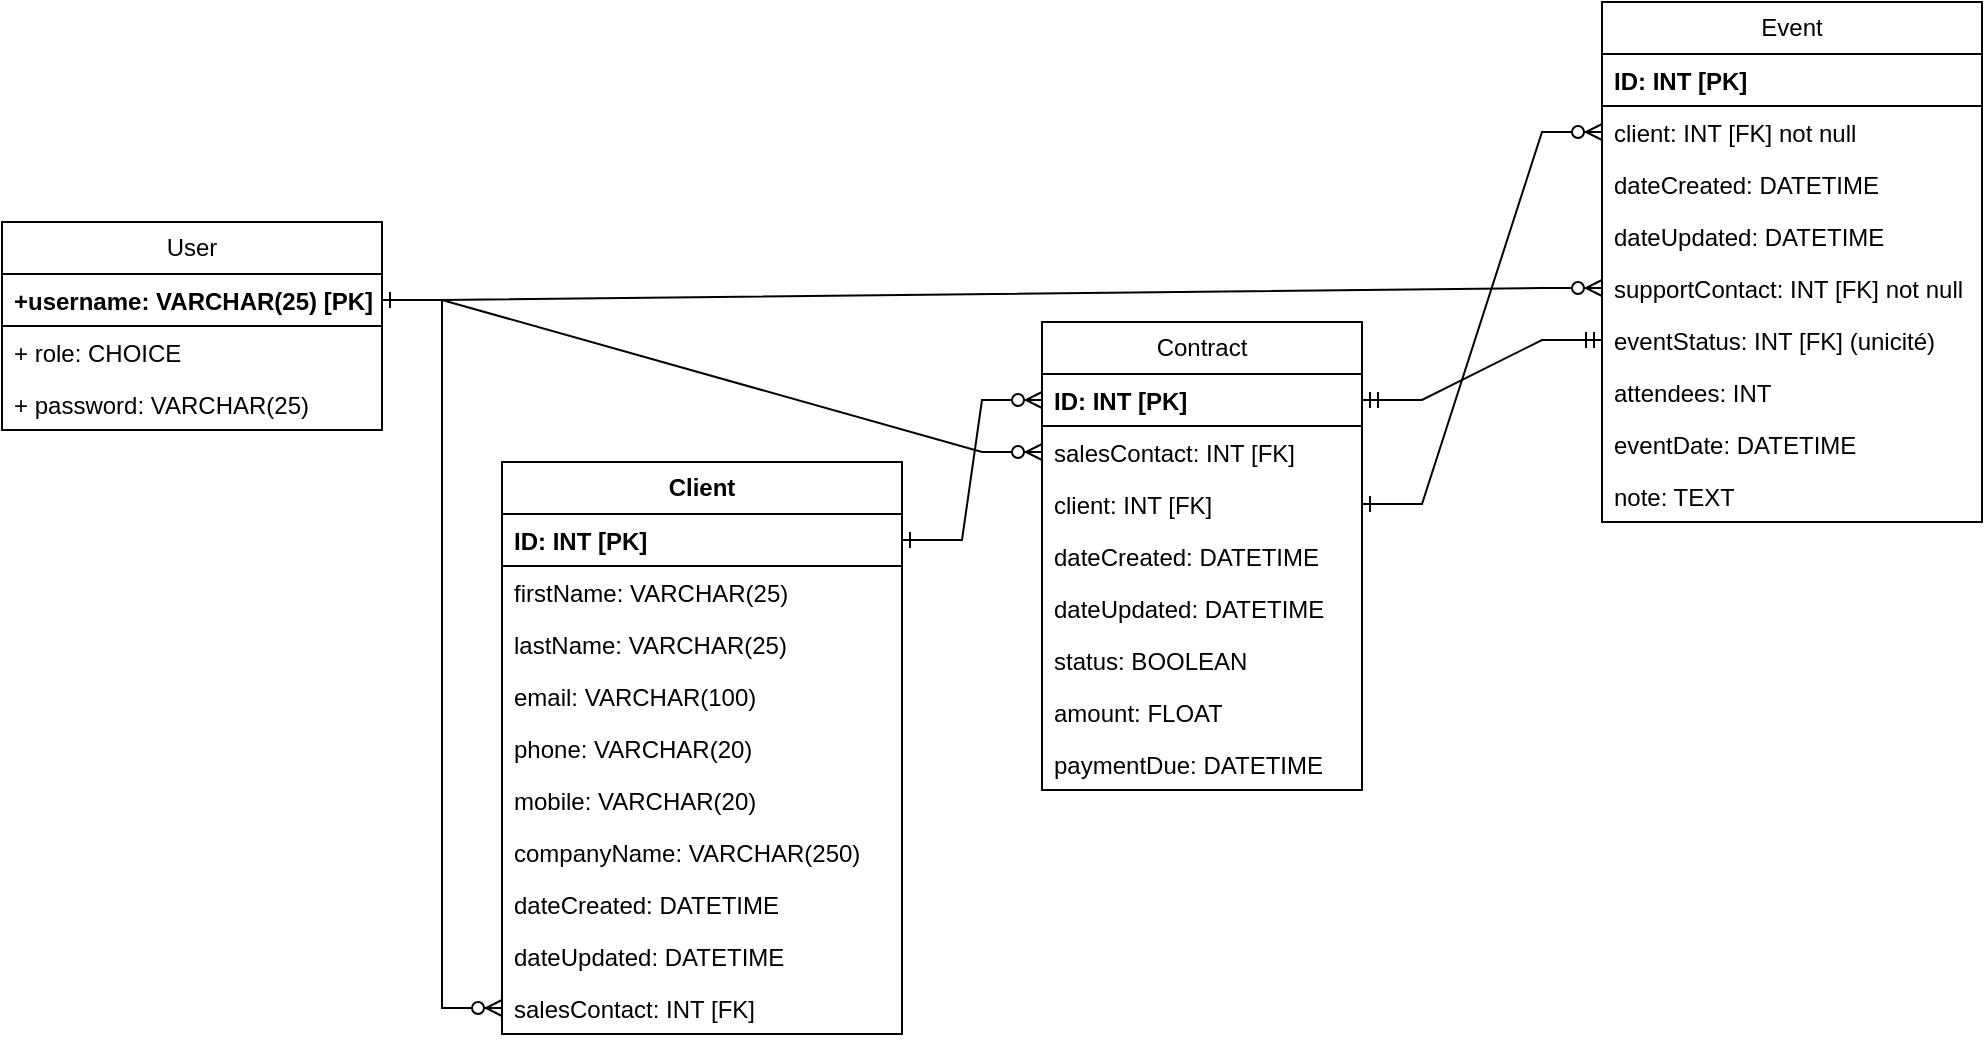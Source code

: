 <mxfile version="21.2.3" type="github">
  <diagram id="R2lEEEUBdFMjLlhIrx00" name="Page-1">
    <mxGraphModel dx="799" dy="439" grid="1" gridSize="10" guides="1" tooltips="1" connect="1" arrows="1" fold="1" page="1" pageScale="1" pageWidth="850" pageHeight="1100" math="0" shadow="0" extFonts="Permanent Marker^https://fonts.googleapis.com/css?family=Permanent+Marker">
      <root>
        <mxCell id="0" />
        <mxCell id="1" parent="0" />
        <mxCell id="2LCNzhsqRDMmrgR8RLJ1-4" value="Event" style="swimlane;fontStyle=0;childLayout=stackLayout;horizontal=1;startSize=26;fillColor=none;horizontalStack=0;resizeParent=1;resizeParentMax=0;resizeLast=0;collapsible=1;marginBottom=0;whiteSpace=wrap;html=1;" parent="1" vertex="1">
          <mxGeometry x="920" y="130" width="190" height="260" as="geometry" />
        </mxCell>
        <mxCell id="2LCNzhsqRDMmrgR8RLJ1-5" value="&lt;b&gt;ID: INT [PK]&lt;/b&gt;" style="text;strokeColor=default;fillColor=none;align=left;verticalAlign=top;spacingLeft=4;spacingRight=4;overflow=hidden;rotatable=0;points=[[0,0.5],[1,0.5]];portConstraint=eastwest;whiteSpace=wrap;html=1;" parent="2LCNzhsqRDMmrgR8RLJ1-4" vertex="1">
          <mxGeometry y="26" width="190" height="26" as="geometry" />
        </mxCell>
        <mxCell id="2LCNzhsqRDMmrgR8RLJ1-6" value="client: INT [FK] not null" style="text;strokeColor=none;fillColor=none;align=left;verticalAlign=top;spacingLeft=4;spacingRight=4;overflow=hidden;rotatable=0;points=[[0,0.5],[1,0.5]];portConstraint=eastwest;whiteSpace=wrap;html=1;" parent="2LCNzhsqRDMmrgR8RLJ1-4" vertex="1">
          <mxGeometry y="52" width="190" height="26" as="geometry" />
        </mxCell>
        <mxCell id="2LCNzhsqRDMmrgR8RLJ1-7" value="dateCreated: DATETIME" style="text;strokeColor=none;fillColor=none;align=left;verticalAlign=top;spacingLeft=4;spacingRight=4;overflow=hidden;rotatable=0;points=[[0,0.5],[1,0.5]];portConstraint=eastwest;whiteSpace=wrap;html=1;" parent="2LCNzhsqRDMmrgR8RLJ1-4" vertex="1">
          <mxGeometry y="78" width="190" height="26" as="geometry" />
        </mxCell>
        <mxCell id="2LCNzhsqRDMmrgR8RLJ1-8" value="dateUpdated: DATETIME" style="text;strokeColor=none;fillColor=none;align=left;verticalAlign=top;spacingLeft=4;spacingRight=4;overflow=hidden;rotatable=0;points=[[0,0.5],[1,0.5]];portConstraint=eastwest;whiteSpace=wrap;html=1;" parent="2LCNzhsqRDMmrgR8RLJ1-4" vertex="1">
          <mxGeometry y="104" width="190" height="26" as="geometry" />
        </mxCell>
        <mxCell id="2LCNzhsqRDMmrgR8RLJ1-9" value="supportContact: INT [FK] not null" style="text;strokeColor=none;fillColor=none;align=left;verticalAlign=top;spacingLeft=4;spacingRight=4;overflow=hidden;rotatable=0;points=[[0,0.5],[1,0.5]];portConstraint=eastwest;whiteSpace=wrap;html=1;" parent="2LCNzhsqRDMmrgR8RLJ1-4" vertex="1">
          <mxGeometry y="130" width="190" height="26" as="geometry" />
        </mxCell>
        <mxCell id="2LCNzhsqRDMmrgR8RLJ1-10" value="eventStatus: INT [FK] (unicité)" style="text;strokeColor=none;fillColor=none;align=left;verticalAlign=top;spacingLeft=4;spacingRight=4;overflow=hidden;rotatable=0;points=[[0,0.5],[1,0.5]];portConstraint=eastwest;whiteSpace=wrap;html=1;" parent="2LCNzhsqRDMmrgR8RLJ1-4" vertex="1">
          <mxGeometry y="156" width="190" height="26" as="geometry" />
        </mxCell>
        <mxCell id="2LCNzhsqRDMmrgR8RLJ1-11" value="attendees: INT" style="text;strokeColor=none;fillColor=none;align=left;verticalAlign=top;spacingLeft=4;spacingRight=4;overflow=hidden;rotatable=0;points=[[0,0.5],[1,0.5]];portConstraint=eastwest;whiteSpace=wrap;html=1;" parent="2LCNzhsqRDMmrgR8RLJ1-4" vertex="1">
          <mxGeometry y="182" width="190" height="26" as="geometry" />
        </mxCell>
        <mxCell id="2LCNzhsqRDMmrgR8RLJ1-12" value="eventDate: DATETIME" style="text;strokeColor=none;fillColor=none;align=left;verticalAlign=top;spacingLeft=4;spacingRight=4;overflow=hidden;rotatable=0;points=[[0,0.5],[1,0.5]];portConstraint=eastwest;whiteSpace=wrap;html=1;" parent="2LCNzhsqRDMmrgR8RLJ1-4" vertex="1">
          <mxGeometry y="208" width="190" height="26" as="geometry" />
        </mxCell>
        <mxCell id="2LCNzhsqRDMmrgR8RLJ1-13" value="note: TEXT" style="text;strokeColor=none;fillColor=none;align=left;verticalAlign=top;spacingLeft=4;spacingRight=4;overflow=hidden;rotatable=0;points=[[0,0.5],[1,0.5]];portConstraint=eastwest;whiteSpace=wrap;html=1;" parent="2LCNzhsqRDMmrgR8RLJ1-4" vertex="1">
          <mxGeometry y="234" width="190" height="26" as="geometry" />
        </mxCell>
        <mxCell id="2LCNzhsqRDMmrgR8RLJ1-14" value="Contract" style="swimlane;fontStyle=0;childLayout=stackLayout;horizontal=1;startSize=26;fillColor=none;horizontalStack=0;resizeParent=1;resizeParentMax=0;resizeLast=0;collapsible=1;marginBottom=0;whiteSpace=wrap;html=1;" parent="1" vertex="1">
          <mxGeometry x="640" y="290" width="160" height="234" as="geometry" />
        </mxCell>
        <mxCell id="2LCNzhsqRDMmrgR8RLJ1-15" value="&lt;b&gt;ID: INT [PK]&lt;/b&gt;" style="text;strokeColor=default;fillColor=none;align=left;verticalAlign=top;spacingLeft=4;spacingRight=4;overflow=hidden;rotatable=0;points=[[0,0.5],[1,0.5]];portConstraint=eastwest;whiteSpace=wrap;html=1;" parent="2LCNzhsqRDMmrgR8RLJ1-14" vertex="1">
          <mxGeometry y="26" width="160" height="26" as="geometry" />
        </mxCell>
        <mxCell id="2LCNzhsqRDMmrgR8RLJ1-16" value="salesContact: INT [FK]" style="text;strokeColor=none;fillColor=none;align=left;verticalAlign=top;spacingLeft=4;spacingRight=4;overflow=hidden;rotatable=0;points=[[0,0.5],[1,0.5]];portConstraint=eastwest;whiteSpace=wrap;html=1;" parent="2LCNzhsqRDMmrgR8RLJ1-14" vertex="1">
          <mxGeometry y="52" width="160" height="26" as="geometry" />
        </mxCell>
        <mxCell id="2LCNzhsqRDMmrgR8RLJ1-17" value="client: INT [FK]" style="text;strokeColor=none;fillColor=none;align=left;verticalAlign=top;spacingLeft=4;spacingRight=4;overflow=hidden;rotatable=0;points=[[0,0.5],[1,0.5]];portConstraint=eastwest;whiteSpace=wrap;html=1;" parent="2LCNzhsqRDMmrgR8RLJ1-14" vertex="1">
          <mxGeometry y="78" width="160" height="26" as="geometry" />
        </mxCell>
        <mxCell id="2LCNzhsqRDMmrgR8RLJ1-18" value="dateCreated: DATETIME" style="text;strokeColor=none;fillColor=none;align=left;verticalAlign=top;spacingLeft=4;spacingRight=4;overflow=hidden;rotatable=0;points=[[0,0.5],[1,0.5]];portConstraint=eastwest;whiteSpace=wrap;html=1;" parent="2LCNzhsqRDMmrgR8RLJ1-14" vertex="1">
          <mxGeometry y="104" width="160" height="26" as="geometry" />
        </mxCell>
        <mxCell id="2LCNzhsqRDMmrgR8RLJ1-19" value="dateUpdated: DATETIME" style="text;strokeColor=none;fillColor=none;align=left;verticalAlign=top;spacingLeft=4;spacingRight=4;overflow=hidden;rotatable=0;points=[[0,0.5],[1,0.5]];portConstraint=eastwest;whiteSpace=wrap;html=1;" parent="2LCNzhsqRDMmrgR8RLJ1-14" vertex="1">
          <mxGeometry y="130" width="160" height="26" as="geometry" />
        </mxCell>
        <mxCell id="2LCNzhsqRDMmrgR8RLJ1-20" value="status: BOOLEAN" style="text;strokeColor=none;fillColor=none;align=left;verticalAlign=top;spacingLeft=4;spacingRight=4;overflow=hidden;rotatable=0;points=[[0,0.5],[1,0.5]];portConstraint=eastwest;whiteSpace=wrap;html=1;" parent="2LCNzhsqRDMmrgR8RLJ1-14" vertex="1">
          <mxGeometry y="156" width="160" height="26" as="geometry" />
        </mxCell>
        <mxCell id="2LCNzhsqRDMmrgR8RLJ1-21" value="amount: FLOAT" style="text;strokeColor=none;fillColor=none;align=left;verticalAlign=top;spacingLeft=4;spacingRight=4;overflow=hidden;rotatable=0;points=[[0,0.5],[1,0.5]];portConstraint=eastwest;whiteSpace=wrap;html=1;" parent="2LCNzhsqRDMmrgR8RLJ1-14" vertex="1">
          <mxGeometry y="182" width="160" height="26" as="geometry" />
        </mxCell>
        <mxCell id="2LCNzhsqRDMmrgR8RLJ1-22" value="paymentDue: DATETIME" style="text;strokeColor=none;fillColor=none;align=left;verticalAlign=top;spacingLeft=4;spacingRight=4;overflow=hidden;rotatable=0;points=[[0,0.5],[1,0.5]];portConstraint=eastwest;whiteSpace=wrap;html=1;" parent="2LCNzhsqRDMmrgR8RLJ1-14" vertex="1">
          <mxGeometry y="208" width="160" height="26" as="geometry" />
        </mxCell>
        <mxCell id="2LCNzhsqRDMmrgR8RLJ1-23" value="&lt;b&gt;Client&lt;/b&gt;" style="swimlane;fontStyle=0;childLayout=stackLayout;horizontal=1;startSize=26;fillColor=none;horizontalStack=0;resizeParent=1;resizeParentMax=0;resizeLast=0;collapsible=1;marginBottom=0;whiteSpace=wrap;html=1;movable=1;resizable=1;rotatable=1;deletable=1;editable=1;locked=0;connectable=1;" parent="1" vertex="1">
          <mxGeometry x="370" y="360" width="200" height="286" as="geometry">
            <mxRectangle x="460" y="60" width="70" height="30" as="alternateBounds" />
          </mxGeometry>
        </mxCell>
        <mxCell id="2LCNzhsqRDMmrgR8RLJ1-24" value="&lt;b&gt;ID: INT [PK]&lt;/b&gt;" style="text;strokeColor=default;fillColor=none;align=left;verticalAlign=top;spacingLeft=4;spacingRight=4;overflow=hidden;rotatable=0;points=[[0,0.5],[1,0.5]];portConstraint=eastwest;whiteSpace=wrap;html=1;" parent="2LCNzhsqRDMmrgR8RLJ1-23" vertex="1">
          <mxGeometry y="26" width="200" height="26" as="geometry" />
        </mxCell>
        <mxCell id="2LCNzhsqRDMmrgR8RLJ1-25" value="firstName: VARCHAR(25)" style="text;strokeColor=none;fillColor=none;align=left;verticalAlign=top;spacingLeft=4;spacingRight=4;overflow=hidden;rotatable=0;points=[[0,0.5],[1,0.5]];portConstraint=eastwest;whiteSpace=wrap;html=1;" parent="2LCNzhsqRDMmrgR8RLJ1-23" vertex="1">
          <mxGeometry y="52" width="200" height="26" as="geometry" />
        </mxCell>
        <mxCell id="2LCNzhsqRDMmrgR8RLJ1-26" value="&lt;div&gt;lastName: VARCHAR(25)&lt;/div&gt;" style="text;strokeColor=none;fillColor=none;align=left;verticalAlign=top;spacingLeft=4;spacingRight=4;overflow=hidden;rotatable=0;points=[[0,0.5],[1,0.5]];portConstraint=eastwest;whiteSpace=wrap;html=1;" parent="2LCNzhsqRDMmrgR8RLJ1-23" vertex="1">
          <mxGeometry y="78" width="200" height="26" as="geometry" />
        </mxCell>
        <mxCell id="2LCNzhsqRDMmrgR8RLJ1-27" value="email: VARCHAR(100)" style="text;strokeColor=none;fillColor=none;align=left;verticalAlign=top;spacingLeft=4;spacingRight=4;overflow=hidden;rotatable=0;points=[[0,0.5],[1,0.5]];portConstraint=eastwest;whiteSpace=wrap;html=1;" parent="2LCNzhsqRDMmrgR8RLJ1-23" vertex="1">
          <mxGeometry y="104" width="200" height="26" as="geometry" />
        </mxCell>
        <mxCell id="2LCNzhsqRDMmrgR8RLJ1-28" value="phone: VARCHAR(20)" style="text;strokeColor=none;fillColor=none;align=left;verticalAlign=top;spacingLeft=4;spacingRight=4;overflow=hidden;rotatable=0;points=[[0,0.5],[1,0.5]];portConstraint=eastwest;whiteSpace=wrap;html=1;" parent="2LCNzhsqRDMmrgR8RLJ1-23" vertex="1">
          <mxGeometry y="130" width="200" height="26" as="geometry" />
        </mxCell>
        <mxCell id="2LCNzhsqRDMmrgR8RLJ1-29" value="mobile: VARCHAR(20)" style="text;strokeColor=none;fillColor=none;align=left;verticalAlign=top;spacingLeft=4;spacingRight=4;overflow=hidden;rotatable=0;points=[[0,0.5],[1,0.5]];portConstraint=eastwest;whiteSpace=wrap;html=1;" parent="2LCNzhsqRDMmrgR8RLJ1-23" vertex="1">
          <mxGeometry y="156" width="200" height="26" as="geometry" />
        </mxCell>
        <mxCell id="2LCNzhsqRDMmrgR8RLJ1-30" value="companyName: VARCHAR(250)" style="text;strokeColor=none;fillColor=none;align=left;verticalAlign=top;spacingLeft=4;spacingRight=4;overflow=hidden;rotatable=0;points=[[0,0.5],[1,0.5]];portConstraint=eastwest;whiteSpace=wrap;html=1;" parent="2LCNzhsqRDMmrgR8RLJ1-23" vertex="1">
          <mxGeometry y="182" width="200" height="26" as="geometry" />
        </mxCell>
        <mxCell id="2LCNzhsqRDMmrgR8RLJ1-31" value="dateCreated: DATETIME" style="text;strokeColor=none;fillColor=none;align=left;verticalAlign=top;spacingLeft=4;spacingRight=4;overflow=hidden;rotatable=0;points=[[0,0.5],[1,0.5]];portConstraint=eastwest;whiteSpace=wrap;html=1;" parent="2LCNzhsqRDMmrgR8RLJ1-23" vertex="1">
          <mxGeometry y="208" width="200" height="26" as="geometry" />
        </mxCell>
        <mxCell id="2LCNzhsqRDMmrgR8RLJ1-32" value="dateUpdated: DATETIME" style="text;strokeColor=none;fillColor=none;align=left;verticalAlign=top;spacingLeft=4;spacingRight=4;overflow=hidden;rotatable=0;points=[[0,0.5],[1,0.5]];portConstraint=eastwest;whiteSpace=wrap;html=1;" parent="2LCNzhsqRDMmrgR8RLJ1-23" vertex="1">
          <mxGeometry y="234" width="200" height="26" as="geometry" />
        </mxCell>
        <mxCell id="2LCNzhsqRDMmrgR8RLJ1-33" value="salesContact: INT [FK]" style="text;strokeColor=none;fillColor=none;align=left;verticalAlign=top;spacingLeft=4;spacingRight=4;overflow=hidden;rotatable=0;points=[[0,0.5],[1,0.5]];portConstraint=eastwest;whiteSpace=wrap;html=1;" parent="2LCNzhsqRDMmrgR8RLJ1-23" vertex="1">
          <mxGeometry y="260" width="200" height="26" as="geometry" />
        </mxCell>
        <mxCell id="2LCNzhsqRDMmrgR8RLJ1-39" value="" style="edgeStyle=entityRelationEdgeStyle;fontSize=12;html=1;endArrow=ERzeroToMany;endFill=1;rounded=0;exitX=1;exitY=0.5;exitDx=0;exitDy=0;entryX=0;entryY=0.5;entryDx=0;entryDy=0;startArrow=ERone;startFill=0;" parent="1" source="2LCNzhsqRDMmrgR8RLJ1-46" target="2LCNzhsqRDMmrgR8RLJ1-33" edge="1">
          <mxGeometry width="100" height="100" relative="1" as="geometry">
            <mxPoint x="580" y="279" as="sourcePoint" />
            <mxPoint x="240" y="490" as="targetPoint" />
          </mxGeometry>
        </mxCell>
        <mxCell id="2LCNzhsqRDMmrgR8RLJ1-41" value="" style="edgeStyle=entityRelationEdgeStyle;fontSize=12;html=1;endArrow=ERzeroToMany;endFill=1;rounded=0;exitX=1;exitY=0.5;exitDx=0;exitDy=0;startArrow=ERone;startFill=0;" parent="1" source="2LCNzhsqRDMmrgR8RLJ1-17" target="2LCNzhsqRDMmrgR8RLJ1-6" edge="1">
          <mxGeometry width="100" height="100" relative="1" as="geometry">
            <mxPoint x="480" y="320" as="sourcePoint" />
            <mxPoint x="570" y="89" as="targetPoint" />
          </mxGeometry>
        </mxCell>
        <mxCell id="2LCNzhsqRDMmrgR8RLJ1-42" value="" style="edgeStyle=entityRelationEdgeStyle;fontSize=12;html=1;endArrow=ERzeroToMany;endFill=1;rounded=0;exitX=1;exitY=0.5;exitDx=0;exitDy=0;" parent="1" source="2LCNzhsqRDMmrgR8RLJ1-46" target="2LCNzhsqRDMmrgR8RLJ1-9" edge="1">
          <mxGeometry width="100" height="100" relative="1" as="geometry">
            <mxPoint x="580" y="279" as="sourcePoint" />
            <mxPoint x="890" y="125" as="targetPoint" />
          </mxGeometry>
        </mxCell>
        <mxCell id="2LCNzhsqRDMmrgR8RLJ1-43" value="" style="edgeStyle=entityRelationEdgeStyle;fontSize=12;html=1;endArrow=ERzeroToMany;endFill=1;rounded=0;entryX=0;entryY=0.5;entryDx=0;entryDy=0;" parent="1" source="2LCNzhsqRDMmrgR8RLJ1-46" target="2LCNzhsqRDMmrgR8RLJ1-16" edge="1">
          <mxGeometry width="100" height="100" relative="1" as="geometry">
            <mxPoint x="580" y="279" as="sourcePoint" />
            <mxPoint x="570" y="141" as="targetPoint" />
          </mxGeometry>
        </mxCell>
        <mxCell id="2LCNzhsqRDMmrgR8RLJ1-45" value="User" style="swimlane;fontStyle=0;childLayout=stackLayout;horizontal=1;startSize=26;fillColor=none;horizontalStack=0;resizeParent=1;resizeParentMax=0;resizeLast=0;collapsible=1;marginBottom=0;whiteSpace=wrap;html=1;" parent="1" vertex="1">
          <mxGeometry x="120" y="240" width="190" height="104" as="geometry" />
        </mxCell>
        <mxCell id="2LCNzhsqRDMmrgR8RLJ1-46" value="&lt;b&gt;+username: &lt;/b&gt;&lt;b&gt;VARCHAR(25)&lt;/b&gt;&lt;b&gt; [PK]&lt;/b&gt;" style="text;strokeColor=default;fillColor=none;align=left;verticalAlign=top;spacingLeft=4;spacingRight=4;overflow=hidden;rotatable=0;points=[[0,0.5],[1,0.5]];portConstraint=eastwest;whiteSpace=wrap;html=1;" parent="2LCNzhsqRDMmrgR8RLJ1-45" vertex="1">
          <mxGeometry y="26" width="190" height="26" as="geometry" />
        </mxCell>
        <mxCell id="2LCNzhsqRDMmrgR8RLJ1-47" value="+ role: CHOICE" style="text;strokeColor=none;fillColor=none;align=left;verticalAlign=top;spacingLeft=4;spacingRight=4;overflow=hidden;rotatable=0;points=[[0,0.5],[1,0.5]];portConstraint=eastwest;whiteSpace=wrap;html=1;" parent="2LCNzhsqRDMmrgR8RLJ1-45" vertex="1">
          <mxGeometry y="52" width="190" height="26" as="geometry" />
        </mxCell>
        <mxCell id="2LCNzhsqRDMmrgR8RLJ1-48" value="&lt;div&gt;+ password: VARCHAR(25)&lt;/div&gt;" style="text;strokeColor=none;fillColor=none;align=left;verticalAlign=top;spacingLeft=4;spacingRight=4;overflow=hidden;rotatable=0;points=[[0,0.5],[1,0.5]];portConstraint=eastwest;whiteSpace=wrap;html=1;" parent="2LCNzhsqRDMmrgR8RLJ1-45" vertex="1">
          <mxGeometry y="78" width="190" height="26" as="geometry" />
        </mxCell>
        <mxCell id="2LCNzhsqRDMmrgR8RLJ1-49" value="" style="edgeStyle=entityRelationEdgeStyle;fontSize=12;html=1;endArrow=ERzeroToMany;endFill=1;rounded=0;entryX=0;entryY=0.5;entryDx=0;entryDy=0;strokeColor=default;exitX=1;exitY=0.5;exitDx=0;exitDy=0;startArrow=ERone;startFill=0;" parent="1" source="2LCNzhsqRDMmrgR8RLJ1-24" target="2LCNzhsqRDMmrgR8RLJ1-15" edge="1">
          <mxGeometry width="100" height="100" relative="1" as="geometry">
            <mxPoint x="580" y="380" as="sourcePoint" />
            <mxPoint x="680" y="334" as="targetPoint" />
          </mxGeometry>
        </mxCell>
        <mxCell id="2d8AtEvoCWHY4peh6B4R-2" value="" style="edgeStyle=entityRelationEdgeStyle;fontSize=12;html=1;endArrow=ERmandOne;startArrow=ERmandOne;rounded=0;entryX=0;entryY=0.5;entryDx=0;entryDy=0;exitX=1;exitY=0.5;exitDx=0;exitDy=0;" edge="1" parent="1" source="2LCNzhsqRDMmrgR8RLJ1-15" target="2LCNzhsqRDMmrgR8RLJ1-10">
          <mxGeometry width="100" height="100" relative="1" as="geometry">
            <mxPoint x="800" y="390" as="sourcePoint" />
            <mxPoint x="900" y="290" as="targetPoint" />
          </mxGeometry>
        </mxCell>
      </root>
    </mxGraphModel>
  </diagram>
</mxfile>
